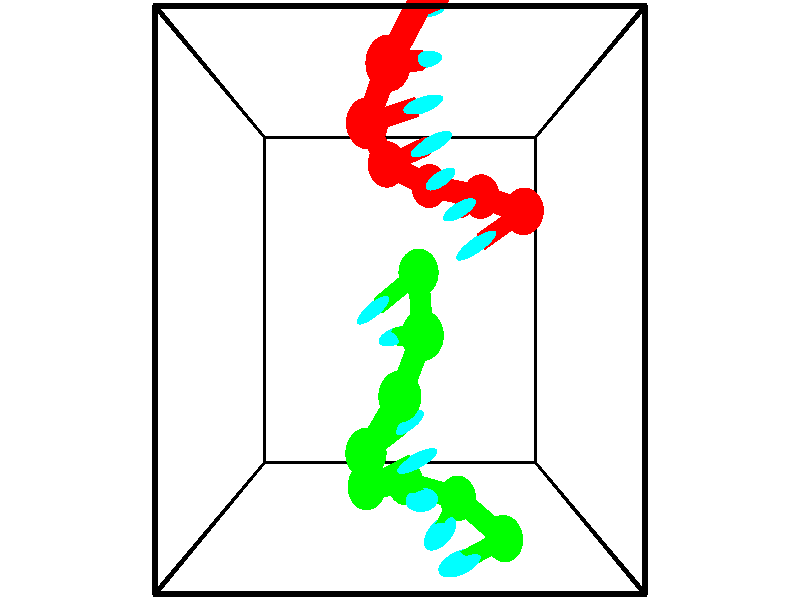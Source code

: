 // switches for output
#declare DRAW_BASES = 1; // possible values are 0, 1; only relevant for DNA ribbons
#declare DRAW_BASES_TYPE = 3; // possible values are 1, 2, 3; only relevant for DNA ribbons
#declare DRAW_FOG = 0; // set to 1 to enable fog

#include "colors.inc"

#include "transforms.inc"
background { rgb <1, 1, 1>}

#default {
   normal{
       ripples 0.25
       frequency 0.20
       turbulence 0.2
       lambda 5
   }
	finish {
		phong 0.1
		phong_size 40.
	}
}

// original window dimensions: 1024x640


// camera settings

camera {
	sky <-0, 1, 0>
	up <-0, 1, 0>
	right 1.6 * <1, 0, 0>
	location <2.5, 2.5, 11.1562>
	look_at <2.5, 2.5, 2.5>
	direction <0, 0, -8.6562>
	angle 67.0682
}


# declare cpy_camera_pos = <2.5, 2.5, 11.1562>;
# if (DRAW_FOG = 1)
fog {
	fog_type 2
	up vnormalize(cpy_camera_pos)
	color rgbt<1,1,1,0.3>
	distance 1e-5
	fog_alt 3e-3
	fog_offset 4
}
# end


// LIGHTS

# declare lum = 6;
global_settings {
	ambient_light rgb lum * <0.05, 0.05, 0.05>
	max_trace_level 15
}# declare cpy_direct_light_amount = 0.25;
light_source
{	1000 * <-1, -1, 1>,
	rgb lum * cpy_direct_light_amount
	parallel
}

light_source
{	1000 * <1, 1, -1>,
	rgb lum * cpy_direct_light_amount
	parallel
}

// strand 0

// nucleotide -1

// particle -1
sphere {
	<4.076605, 3.440710, 3.462221> 0.250000
	pigment { color rgbt <1,0,0,0> }
	no_shadow
}
cylinder {
	<3.732567, 3.237057, 3.474998>,  <3.526144, 3.114865, 3.482665>, 0.100000
	pigment { color rgbt <1,0,0,0> }
	no_shadow
}
cylinder {
	<3.732567, 3.237057, 3.474998>,  <4.076605, 3.440710, 3.462221>, 0.100000
	pigment { color rgbt <1,0,0,0> }
	no_shadow
}

// particle -1
sphere {
	<3.732567, 3.237057, 3.474998> 0.100000
	pigment { color rgbt <1,0,0,0> }
	no_shadow
}
sphere {
	0, 1
	scale<0.080000,0.200000,0.300000>
	matrix <-0.504626, 0.858314, 0.093000,
		-0.074768, 0.063869, -0.995153,
		-0.860094, -0.509133, 0.031944,
		3.474539, 3.084317, 3.484582>
	pigment { color rgbt <0,1,1,0> }
	no_shadow
}
cylinder {
	<3.598650, 3.667848, 2.966232>,  <4.076605, 3.440710, 3.462221>, 0.130000
	pigment { color rgbt <1,0,0,0> }
	no_shadow
}

// nucleotide -1

// particle -1
sphere {
	<3.598650, 3.667848, 2.966232> 0.250000
	pigment { color rgbt <1,0,0,0> }
	no_shadow
}
cylinder {
	<3.401142, 3.542915, 3.290859>,  <3.282637, 3.467956, 3.485635>, 0.100000
	pigment { color rgbt <1,0,0,0> }
	no_shadow
}
cylinder {
	<3.401142, 3.542915, 3.290859>,  <3.598650, 3.667848, 2.966232>, 0.100000
	pigment { color rgbt <1,0,0,0> }
	no_shadow
}

// particle -1
sphere {
	<3.401142, 3.542915, 3.290859> 0.100000
	pigment { color rgbt <1,0,0,0> }
	no_shadow
}
sphere {
	0, 1
	scale<0.080000,0.200000,0.300000>
	matrix <-0.424288, 0.901175, 0.088673,
		-0.759060, -0.300554, -0.577491,
		-0.493770, -0.312330, 0.811567,
		3.253011, 3.449216, 3.534329>
	pigment { color rgbt <0,1,1,0> }
	no_shadow
}
cylinder {
	<2.904531, 3.810717, 2.820241>,  <3.598650, 3.667848, 2.966232>, 0.130000
	pigment { color rgbt <1,0,0,0> }
	no_shadow
}

// nucleotide -1

// particle -1
sphere {
	<2.904531, 3.810717, 2.820241> 0.250000
	pigment { color rgbt <1,0,0,0> }
	no_shadow
}
cylinder {
	<2.965567, 3.790218, 3.215025>,  <3.002188, 3.777920, 3.451895>, 0.100000
	pigment { color rgbt <1,0,0,0> }
	no_shadow
}
cylinder {
	<2.965567, 3.790218, 3.215025>,  <2.904531, 3.810717, 2.820241>, 0.100000
	pigment { color rgbt <1,0,0,0> }
	no_shadow
}

// particle -1
sphere {
	<2.965567, 3.790218, 3.215025> 0.100000
	pigment { color rgbt <1,0,0,0> }
	no_shadow
}
sphere {
	0, 1
	scale<0.080000,0.200000,0.300000>
	matrix <-0.455848, 0.882428, 0.116294,
		-0.876881, -0.467649, 0.111289,
		0.152589, -0.051246, 0.986960,
		3.011343, 3.774845, 3.511113>
	pigment { color rgbt <0,1,1,0> }
	no_shadow
}
cylinder {
	<2.326610, 3.980483, 3.242995>,  <2.904531, 3.810717, 2.820241>, 0.130000
	pigment { color rgbt <1,0,0,0> }
	no_shadow
}

// nucleotide -1

// particle -1
sphere {
	<2.326610, 3.980483, 3.242995> 0.250000
	pigment { color rgbt <1,0,0,0> }
	no_shadow
}
cylinder {
	<2.645252, 4.057652, 3.472151>,  <2.836437, 4.103952, 3.609644>, 0.100000
	pigment { color rgbt <1,0,0,0> }
	no_shadow
}
cylinder {
	<2.645252, 4.057652, 3.472151>,  <2.326610, 3.980483, 3.242995>, 0.100000
	pigment { color rgbt <1,0,0,0> }
	no_shadow
}

// particle -1
sphere {
	<2.645252, 4.057652, 3.472151> 0.100000
	pigment { color rgbt <1,0,0,0> }
	no_shadow
}
sphere {
	0, 1
	scale<0.080000,0.200000,0.300000>
	matrix <-0.423390, 0.854491, 0.300976,
		-0.431464, -0.482314, 0.762372,
		0.796605, 0.192921, 0.572889,
		2.884234, 4.115528, 3.644017>
	pigment { color rgbt <0,1,1,0> }
	no_shadow
}
cylinder {
	<2.107390, 4.253528, 3.961001>,  <2.326610, 3.980483, 3.242995>, 0.130000
	pigment { color rgbt <1,0,0,0> }
	no_shadow
}

// nucleotide -1

// particle -1
sphere {
	<2.107390, 4.253528, 3.961001> 0.250000
	pigment { color rgbt <1,0,0,0> }
	no_shadow
}
cylinder {
	<2.474396, 4.380096, 3.864632>,  <2.694599, 4.456038, 3.806810>, 0.100000
	pigment { color rgbt <1,0,0,0> }
	no_shadow
}
cylinder {
	<2.474396, 4.380096, 3.864632>,  <2.107390, 4.253528, 3.961001>, 0.100000
	pigment { color rgbt <1,0,0,0> }
	no_shadow
}

// particle -1
sphere {
	<2.474396, 4.380096, 3.864632> 0.100000
	pigment { color rgbt <1,0,0,0> }
	no_shadow
}
sphere {
	0, 1
	scale<0.080000,0.200000,0.300000>
	matrix <-0.277002, 0.943133, 0.183768,
		0.285372, -0.101873, 0.952987,
		0.917514, 0.316422, -0.240925,
		2.749650, 4.475023, 3.792354>
	pigment { color rgbt <0,1,1,0> }
	no_shadow
}
cylinder {
	<2.370318, 4.666770, 4.518746>,  <2.107390, 4.253528, 3.961001>, 0.130000
	pigment { color rgbt <1,0,0,0> }
	no_shadow
}

// nucleotide -1

// particle -1
sphere {
	<2.370318, 4.666770, 4.518746> 0.250000
	pigment { color rgbt <1,0,0,0> }
	no_shadow
}
cylinder {
	<2.599974, 4.785831, 4.213652>,  <2.737767, 4.857268, 4.030595>, 0.100000
	pigment { color rgbt <1,0,0,0> }
	no_shadow
}
cylinder {
	<2.599974, 4.785831, 4.213652>,  <2.370318, 4.666770, 4.518746>, 0.100000
	pigment { color rgbt <1,0,0,0> }
	no_shadow
}

// particle -1
sphere {
	<2.599974, 4.785831, 4.213652> 0.100000
	pigment { color rgbt <1,0,0,0> }
	no_shadow
}
sphere {
	0, 1
	scale<0.080000,0.200000,0.300000>
	matrix <-0.158720, 0.954368, 0.252962,
		0.803226, -0.024174, 0.595183,
		0.574139, 0.297653, -0.762736,
		2.772215, 4.875127, 3.984831>
	pigment { color rgbt <0,1,1,0> }
	no_shadow
}
cylinder {
	<2.830167, 5.312519, 4.757947>,  <2.370318, 4.666770, 4.518746>, 0.130000
	pigment { color rgbt <1,0,0,0> }
	no_shadow
}

// nucleotide -1

// particle -1
sphere {
	<2.830167, 5.312519, 4.757947> 0.250000
	pigment { color rgbt <1,0,0,0> }
	no_shadow
}
cylinder {
	<2.838308, 5.357220, 4.360537>,  <2.843193, 5.384040, 4.122090>, 0.100000
	pigment { color rgbt <1,0,0,0> }
	no_shadow
}
cylinder {
	<2.838308, 5.357220, 4.360537>,  <2.830167, 5.312519, 4.757947>, 0.100000
	pigment { color rgbt <1,0,0,0> }
	no_shadow
}

// particle -1
sphere {
	<2.838308, 5.357220, 4.360537> 0.100000
	pigment { color rgbt <1,0,0,0> }
	no_shadow
}
sphere {
	0, 1
	scale<0.080000,0.200000,0.300000>
	matrix <-0.020513, 0.993571, 0.111337,
		0.999582, 0.018114, 0.022515,
		0.020353, 0.111752, -0.993528,
		2.844414, 5.390746, 4.062478>
	pigment { color rgbt <0,1,1,0> }
	no_shadow
}
cylinder {
	<3.454025, 5.694299, 4.502632>,  <2.830167, 5.312519, 4.757947>, 0.130000
	pigment { color rgbt <1,0,0,0> }
	no_shadow
}

// nucleotide -1

// particle -1
sphere {
	<3.454025, 5.694299, 4.502632> 0.250000
	pigment { color rgbt <1,0,0,0> }
	no_shadow
}
cylinder {
	<3.106152, 5.734894, 4.309406>,  <2.897428, 5.759251, 4.193471>, 0.100000
	pigment { color rgbt <1,0,0,0> }
	no_shadow
}
cylinder {
	<3.106152, 5.734894, 4.309406>,  <3.454025, 5.694299, 4.502632>, 0.100000
	pigment { color rgbt <1,0,0,0> }
	no_shadow
}

// particle -1
sphere {
	<3.106152, 5.734894, 4.309406> 0.100000
	pigment { color rgbt <1,0,0,0> }
	no_shadow
}
sphere {
	0, 1
	scale<0.080000,0.200000,0.300000>
	matrix <-0.016519, 0.972104, 0.233969,
		0.493333, 0.211458, -0.843746,
		-0.869684, 0.101487, -0.483064,
		2.845247, 5.765340, 4.164487>
	pigment { color rgbt <0,1,1,0> }
	no_shadow
}
// strand 1

// nucleotide -1

// particle -1
sphere {
	<2.730833, 2.782697, 3.627591> 0.250000
	pigment { color rgbt <0,1,0,0> }
	no_shadow
}
cylinder {
	<2.417686, 2.571167, 3.496464>,  <2.229798, 2.444249, 3.417788>, 0.100000
	pigment { color rgbt <0,1,0,0> }
	no_shadow
}
cylinder {
	<2.417686, 2.571167, 3.496464>,  <2.730833, 2.782697, 3.627591>, 0.100000
	pigment { color rgbt <0,1,0,0> }
	no_shadow
}

// particle -1
sphere {
	<2.417686, 2.571167, 3.496464> 0.100000
	pigment { color rgbt <0,1,0,0> }
	no_shadow
}
sphere {
	0, 1
	scale<0.080000,0.200000,0.300000>
	matrix <0.571314, -0.819650, -0.042135,
		-0.246414, -0.220272, 0.943801,
		-0.782867, -0.528824, -0.327817,
		2.182826, 2.412520, 3.398118>
	pigment { color rgbt <0,1,1,0> }
	no_shadow
}
cylinder {
	<2.765291, 2.152102, 4.056633>,  <2.730833, 2.782697, 3.627591>, 0.130000
	pigment { color rgbt <0,1,0,0> }
	no_shadow
}

// nucleotide -1

// particle -1
sphere {
	<2.765291, 2.152102, 4.056633> 0.250000
	pigment { color rgbt <0,1,0,0> }
	no_shadow
}
cylinder {
	<2.579552, 2.130775, 3.703014>,  <2.468108, 2.117980, 3.490843>, 0.100000
	pigment { color rgbt <0,1,0,0> }
	no_shadow
}
cylinder {
	<2.579552, 2.130775, 3.703014>,  <2.765291, 2.152102, 4.056633>, 0.100000
	pigment { color rgbt <0,1,0,0> }
	no_shadow
}

// particle -1
sphere {
	<2.579552, 2.130775, 3.703014> 0.100000
	pigment { color rgbt <0,1,0,0> }
	no_shadow
}
sphere {
	0, 1
	scale<0.080000,0.200000,0.300000>
	matrix <0.353543, -0.926365, -0.129831,
		-0.812028, -0.372835, 0.449005,
		-0.464348, -0.053316, -0.884047,
		2.440247, 2.114781, 3.437800>
	pigment { color rgbt <0,1,1,0> }
	no_shadow
}
cylinder {
	<2.498115, 1.565156, 4.137858>,  <2.765291, 2.152102, 4.056633>, 0.130000
	pigment { color rgbt <0,1,0,0> }
	no_shadow
}

// nucleotide -1

// particle -1
sphere {
	<2.498115, 1.565156, 4.137858> 0.250000
	pigment { color rgbt <0,1,0,0> }
	no_shadow
}
cylinder {
	<2.522903, 1.588974, 3.739338>,  <2.537776, 1.603265, 3.500226>, 0.100000
	pigment { color rgbt <0,1,0,0> }
	no_shadow
}
cylinder {
	<2.522903, 1.588974, 3.739338>,  <2.498115, 1.565156, 4.137858>, 0.100000
	pigment { color rgbt <0,1,0,0> }
	no_shadow
}

// particle -1
sphere {
	<2.522903, 1.588974, 3.739338> 0.100000
	pigment { color rgbt <0,1,0,0> }
	no_shadow
}
sphere {
	0, 1
	scale<0.080000,0.200000,0.300000>
	matrix <0.243002, -0.969081, -0.042803,
		-0.968044, -0.239451, -0.074525,
		0.061971, 0.059545, -0.996300,
		2.541495, 1.606838, 3.440448>
	pigment { color rgbt <0,1,1,0> }
	no_shadow
}
cylinder {
	<2.087265, 0.954399, 3.836583>,  <2.498115, 1.565156, 4.137858>, 0.130000
	pigment { color rgbt <0,1,0,0> }
	no_shadow
}

// nucleotide -1

// particle -1
sphere {
	<2.087265, 0.954399, 3.836583> 0.250000
	pigment { color rgbt <0,1,0,0> }
	no_shadow
}
cylinder {
	<2.361423, 1.081490, 3.574505>,  <2.525919, 1.157744, 3.417258>, 0.100000
	pigment { color rgbt <0,1,0,0> }
	no_shadow
}
cylinder {
	<2.361423, 1.081490, 3.574505>,  <2.087265, 0.954399, 3.836583>, 0.100000
	pigment { color rgbt <0,1,0,0> }
	no_shadow
}

// particle -1
sphere {
	<2.361423, 1.081490, 3.574505> 0.100000
	pigment { color rgbt <0,1,0,0> }
	no_shadow
}
sphere {
	0, 1
	scale<0.080000,0.200000,0.300000>
	matrix <0.344440, -0.934219, -0.092717,
		-0.641554, -0.162127, -0.749749,
		0.685398, 0.317727, -0.655194,
		2.567043, 1.176808, 3.377946>
	pigment { color rgbt <0,1,1,0> }
	no_shadow
}
cylinder {
	<2.067240, 0.475361, 3.287120>,  <2.087265, 0.954399, 3.836583>, 0.130000
	pigment { color rgbt <0,1,0,0> }
	no_shadow
}

// nucleotide -1

// particle -1
sphere {
	<2.067240, 0.475361, 3.287120> 0.250000
	pigment { color rgbt <0,1,0,0> }
	no_shadow
}
cylinder {
	<2.434551, 0.633476, 3.296177>,  <2.654938, 0.728346, 3.301611>, 0.100000
	pigment { color rgbt <0,1,0,0> }
	no_shadow
}
cylinder {
	<2.434551, 0.633476, 3.296177>,  <2.067240, 0.475361, 3.287120>, 0.100000
	pigment { color rgbt <0,1,0,0> }
	no_shadow
}

// particle -1
sphere {
	<2.434551, 0.633476, 3.296177> 0.100000
	pigment { color rgbt <0,1,0,0> }
	no_shadow
}
sphere {
	0, 1
	scale<0.080000,0.200000,0.300000>
	matrix <0.391414, -0.914921, 0.098569,
		0.059679, -0.081651, -0.994873,
		0.918278, 0.395289, 0.022642,
		2.710035, 0.752063, 3.302969>
	pigment { color rgbt <0,1,1,0> }
	no_shadow
}
cylinder {
	<2.578480, 0.375397, 2.748123>,  <2.067240, 0.475361, 3.287120>, 0.130000
	pigment { color rgbt <0,1,0,0> }
	no_shadow
}

// nucleotide -1

// particle -1
sphere {
	<2.578480, 0.375397, 2.748123> 0.250000
	pigment { color rgbt <0,1,0,0> }
	no_shadow
}
cylinder {
	<2.692318, 0.370399, 3.131550>,  <2.760621, 0.367401, 3.361606>, 0.100000
	pigment { color rgbt <0,1,0,0> }
	no_shadow
}
cylinder {
	<2.692318, 0.370399, 3.131550>,  <2.578480, 0.375397, 2.748123>, 0.100000
	pigment { color rgbt <0,1,0,0> }
	no_shadow
}

// particle -1
sphere {
	<2.692318, 0.370399, 3.131550> 0.100000
	pigment { color rgbt <0,1,0,0> }
	no_shadow
}
sphere {
	0, 1
	scale<0.080000,0.200000,0.300000>
	matrix <0.218320, -0.972795, -0.077498,
		0.933457, 0.231330, -0.274125,
		0.284595, -0.012494, 0.958567,
		2.777696, 0.366651, 3.419120>
	pigment { color rgbt <0,1,1,0> }
	no_shadow
}
cylinder {
	<3.295429, 0.231631, 2.861939>,  <2.578480, 0.375397, 2.748123>, 0.130000
	pigment { color rgbt <0,1,0,0> }
	no_shadow
}

// nucleotide -1

// particle -1
sphere {
	<3.295429, 0.231631, 2.861939> 0.250000
	pigment { color rgbt <0,1,0,0> }
	no_shadow
}
cylinder {
	<3.132923, 0.116814, 3.208939>,  <3.035420, 0.047923, 3.417139>, 0.100000
	pigment { color rgbt <0,1,0,0> }
	no_shadow
}
cylinder {
	<3.132923, 0.116814, 3.208939>,  <3.295429, 0.231631, 2.861939>, 0.100000
	pigment { color rgbt <0,1,0,0> }
	no_shadow
}

// particle -1
sphere {
	<3.132923, 0.116814, 3.208939> 0.100000
	pigment { color rgbt <0,1,0,0> }
	no_shadow
}
sphere {
	0, 1
	scale<0.080000,0.200000,0.300000>
	matrix <0.359457, -0.923038, -0.137082,
		0.840084, 0.256137, 0.478177,
		-0.406264, -0.287044, 0.867500,
		3.011044, 0.030701, 3.469188>
	pigment { color rgbt <0,1,1,0> }
	no_shadow
}
cylinder {
	<3.883532, -0.143547, 3.124217>,  <3.295429, 0.231631, 2.861939>, 0.130000
	pigment { color rgbt <0,1,0,0> }
	no_shadow
}

// nucleotide -1

// particle -1
sphere {
	<3.883532, -0.143547, 3.124217> 0.250000
	pigment { color rgbt <0,1,0,0> }
	no_shadow
}
cylinder {
	<3.531231, -0.237625, 3.288635>,  <3.319850, -0.294072, 3.387286>, 0.100000
	pigment { color rgbt <0,1,0,0> }
	no_shadow
}
cylinder {
	<3.531231, -0.237625, 3.288635>,  <3.883532, -0.143547, 3.124217>, 0.100000
	pigment { color rgbt <0,1,0,0> }
	no_shadow
}

// particle -1
sphere {
	<3.531231, -0.237625, 3.288635> 0.100000
	pigment { color rgbt <0,1,0,0> }
	no_shadow
}
sphere {
	0, 1
	scale<0.080000,0.200000,0.300000>
	matrix <0.197406, -0.971289, -0.132775,
		0.430472, -0.035799, 0.901893,
		-0.880752, -0.235195, 0.411046,
		3.267005, -0.308184, 3.411949>
	pigment { color rgbt <0,1,1,0> }
	no_shadow
}
// box output
cylinder {
	<0.000000, 0.000000, 0.000000>,  <5.000000, 0.000000, 0.000000>, 0.025000
	pigment { color rgbt <0,0,0,0> }
	no_shadow
}
cylinder {
	<0.000000, 0.000000, 0.000000>,  <0.000000, 5.000000, 0.000000>, 0.025000
	pigment { color rgbt <0,0,0,0> }
	no_shadow
}
cylinder {
	<0.000000, 0.000000, 0.000000>,  <0.000000, 0.000000, 5.000000>, 0.025000
	pigment { color rgbt <0,0,0,0> }
	no_shadow
}
cylinder {
	<5.000000, 5.000000, 5.000000>,  <0.000000, 5.000000, 5.000000>, 0.025000
	pigment { color rgbt <0,0,0,0> }
	no_shadow
}
cylinder {
	<5.000000, 5.000000, 5.000000>,  <5.000000, 0.000000, 5.000000>, 0.025000
	pigment { color rgbt <0,0,0,0> }
	no_shadow
}
cylinder {
	<5.000000, 5.000000, 5.000000>,  <5.000000, 5.000000, 0.000000>, 0.025000
	pigment { color rgbt <0,0,0,0> }
	no_shadow
}
cylinder {
	<0.000000, 0.000000, 5.000000>,  <0.000000, 5.000000, 5.000000>, 0.025000
	pigment { color rgbt <0,0,0,0> }
	no_shadow
}
cylinder {
	<0.000000, 0.000000, 5.000000>,  <5.000000, 0.000000, 5.000000>, 0.025000
	pigment { color rgbt <0,0,0,0> }
	no_shadow
}
cylinder {
	<5.000000, 5.000000, 0.000000>,  <0.000000, 5.000000, 0.000000>, 0.025000
	pigment { color rgbt <0,0,0,0> }
	no_shadow
}
cylinder {
	<5.000000, 5.000000, 0.000000>,  <5.000000, 0.000000, 0.000000>, 0.025000
	pigment { color rgbt <0,0,0,0> }
	no_shadow
}
cylinder {
	<5.000000, 0.000000, 5.000000>,  <5.000000, 0.000000, 0.000000>, 0.025000
	pigment { color rgbt <0,0,0,0> }
	no_shadow
}
cylinder {
	<0.000000, 5.000000, 0.000000>,  <0.000000, 5.000000, 5.000000>, 0.025000
	pigment { color rgbt <0,0,0,0> }
	no_shadow
}
// end of box output
